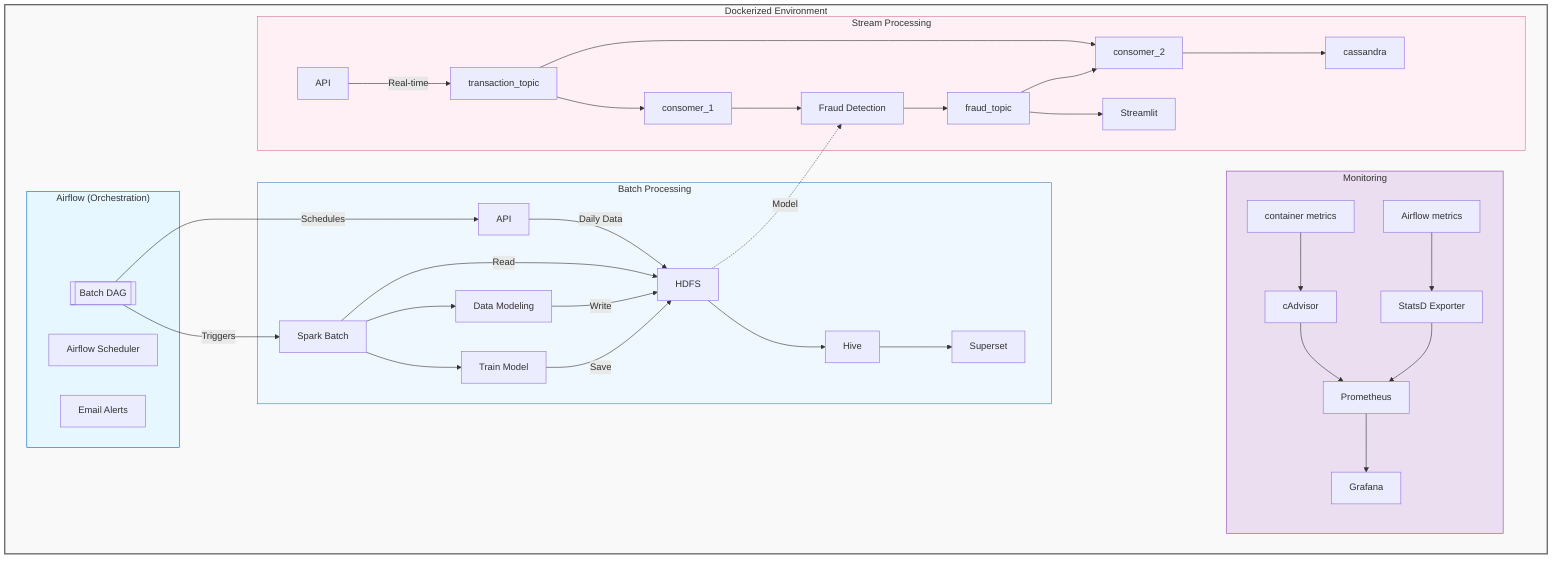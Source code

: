 flowchart TD
    %% Docker Environment
    subgraph docker["Dockerized Environment"]
        %% Airflow Orchestration
        subgraph airflow_box["Airflow (Orchestration)"]
            airflow_scheduler[Airflow Scheduler]
            Email_Alerts[Email Alerts]
            airflow_dag[[Batch DAG]]
        end
        %% Monitoring
        subgraph monitoring_box["Monitoring"]
            container[container metrics]
            airflow[Airflow metrics]
            prometheus[Prometheus]
            grafana[Grafana]
            cadvisor[cAdvisor]
            statsd[StatsD Exporter]
            container --> cadvisor
            airflow --> statsd
            prometheus --> grafana
            cadvisor --> prometheus
            statsd --> prometheus
        end
        %% Batch Processing
        subgraph batch_box["Batch Processing"]
            api_batch[API] -->|Daily Data| hdfs[HDFS]
            spark_batch[Spark Batch] -->|Read| hdfs
            spark_batch --> data_model[Data Modeling]
            data_model -->|Write| hdfs
            hdfs --> hive[Hive]
            hive --> superset[Superset]
            spark_batch --> train_model[Train Model]
            train_model -->|Save| hdfs
        end
        %% Streaming Processing
        subgraph stream_box["Stream Processing"]
            api_stream[API] -->|Real-time| kafka[transaction_topic]
            kafka --> python[consomer_2]
            kafka --> spark_stream[consomer_1]
            spark_stream --> fraud[Fraud Detection]
            fraud --> fraud_kafka[fraud_topic]
            fraud_kafka --> python[consomer_2]
            python --> cassandra[cassandra]
            fraud_kafka --> streamlit[Streamlit]
        end

    end

    %% Airflow Orchestration Links
    airflow_dag -->|Triggers| spark_batch
    airflow_dag -->|Schedules| api_batch

    %% Model Sharing
    hdfs -.->|Model| fraud

    %% Styles
    style docker fill:#f9f9f9,stroke:#555,stroke-width:2px
    style airflow_box fill:#e6f7ff,stroke:#0066cc
    style stream_box fill:#fff0f5,stroke:#db7093
    style batch_box fill:#f0f8ff,stroke:#4682b4
    style monitoring_box fill:#ebdef0,stroke:#8e44ad